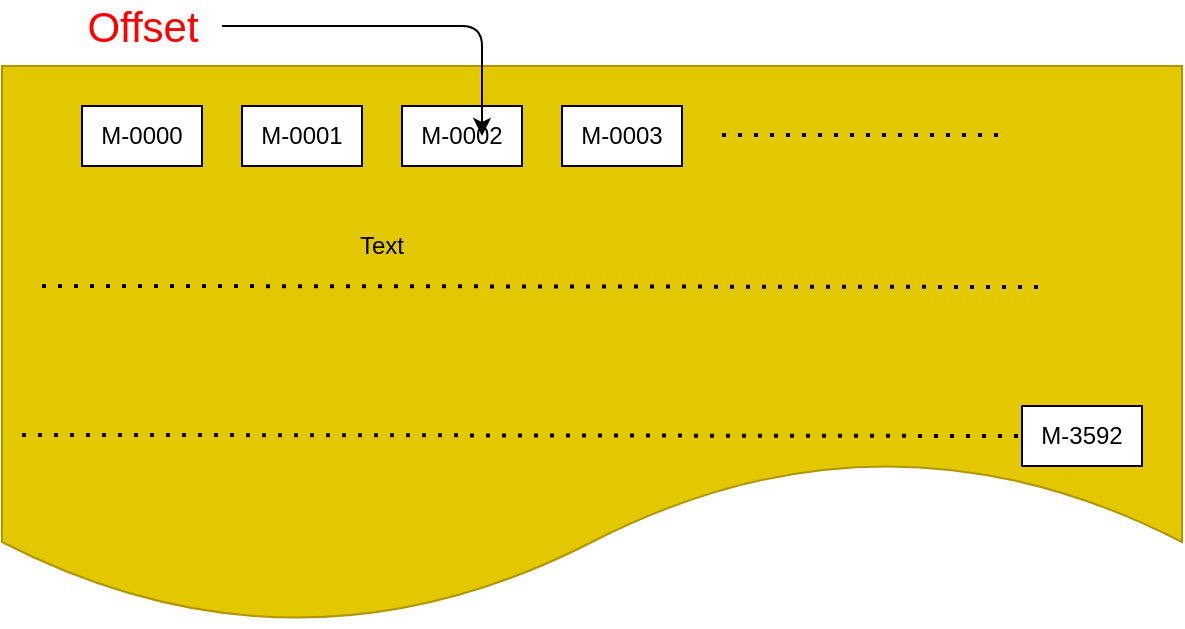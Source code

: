 <mxfile version="15.3.7" type="github">
  <diagram id="uQ8hiP1lU6Tk-ZPZOCrw" name="Page-1">
    <mxGraphModel dx="868" dy="393" grid="1" gridSize="10" guides="1" tooltips="1" connect="1" arrows="1" fold="1" page="1" pageScale="1" pageWidth="827" pageHeight="1169" math="0" shadow="0">
      <root>
        <mxCell id="0" />
        <mxCell id="1" parent="0" />
        <mxCell id="msbxE4lltYv8qvrZgKuZ-2" value="" style="shape=document;whiteSpace=wrap;html=1;boundedLbl=1;fillColor=#e3c800;strokeColor=#B09500;fontColor=#000000;" vertex="1" parent="1">
          <mxGeometry x="220" y="120" width="590" height="280" as="geometry" />
        </mxCell>
        <mxCell id="msbxE4lltYv8qvrZgKuZ-5" value="M-0000" style="rounded=0;whiteSpace=wrap;html=1;" vertex="1" parent="1">
          <mxGeometry x="260" y="140" width="60" height="30" as="geometry" />
        </mxCell>
        <mxCell id="msbxE4lltYv8qvrZgKuZ-6" value="M-0001" style="rounded=0;whiteSpace=wrap;html=1;" vertex="1" parent="1">
          <mxGeometry x="340" y="140" width="60" height="30" as="geometry" />
        </mxCell>
        <mxCell id="msbxE4lltYv8qvrZgKuZ-7" value="M-0002" style="rounded=0;whiteSpace=wrap;html=1;" vertex="1" parent="1">
          <mxGeometry x="420" y="140" width="60" height="30" as="geometry" />
        </mxCell>
        <mxCell id="msbxE4lltYv8qvrZgKuZ-10" value="M-0003" style="rounded=0;whiteSpace=wrap;html=1;" vertex="1" parent="1">
          <mxGeometry x="500" y="140" width="60" height="30" as="geometry" />
        </mxCell>
        <mxCell id="msbxE4lltYv8qvrZgKuZ-11" value="M-3592" style="rounded=0;whiteSpace=wrap;html=1;" vertex="1" parent="1">
          <mxGeometry x="730" y="290" width="60" height="30" as="geometry" />
        </mxCell>
        <mxCell id="msbxE4lltYv8qvrZgKuZ-12" value="" style="endArrow=none;dashed=1;html=1;dashPattern=1 3;strokeWidth=2;" edge="1" parent="1">
          <mxGeometry width="50" height="50" relative="1" as="geometry">
            <mxPoint x="230" y="304.5" as="sourcePoint" />
            <mxPoint x="730" y="305" as="targetPoint" />
            <Array as="points">
              <mxPoint x="280" y="304.5" />
            </Array>
          </mxGeometry>
        </mxCell>
        <mxCell id="msbxE4lltYv8qvrZgKuZ-15" value="" style="endArrow=none;dashed=1;html=1;dashPattern=1 3;strokeWidth=2;" edge="1" parent="1">
          <mxGeometry width="50" height="50" relative="1" as="geometry">
            <mxPoint x="580" y="154.5" as="sourcePoint" />
            <mxPoint x="720" y="154.5" as="targetPoint" />
            <Array as="points">
              <mxPoint x="630" y="154.5" />
            </Array>
          </mxGeometry>
        </mxCell>
        <mxCell id="msbxE4lltYv8qvrZgKuZ-17" value="" style="endArrow=none;dashed=1;html=1;dashPattern=1 3;strokeWidth=2;" edge="1" parent="1">
          <mxGeometry width="50" height="50" relative="1" as="geometry">
            <mxPoint x="240" y="230" as="sourcePoint" />
            <mxPoint x="740" y="230.5" as="targetPoint" />
            <Array as="points">
              <mxPoint x="290" y="230" />
            </Array>
          </mxGeometry>
        </mxCell>
        <mxCell id="msbxE4lltYv8qvrZgKuZ-18" value="" style="endArrow=classic;html=1;" edge="1" parent="1">
          <mxGeometry width="50" height="50" relative="1" as="geometry">
            <mxPoint x="330" y="100" as="sourcePoint" />
            <mxPoint x="460" y="155" as="targetPoint" />
            <Array as="points">
              <mxPoint x="460" y="100" />
            </Array>
          </mxGeometry>
        </mxCell>
        <mxCell id="msbxE4lltYv8qvrZgKuZ-19" value="Text" style="text;html=1;strokeColor=none;fillColor=none;align=center;verticalAlign=middle;whiteSpace=wrap;rounded=0;" vertex="1" parent="1">
          <mxGeometry x="390" y="200" width="40" height="20" as="geometry" />
        </mxCell>
        <mxCell id="msbxE4lltYv8qvrZgKuZ-20" value="&lt;font color=&quot;#ff0000&quot; style=&quot;font-size: 21px&quot;&gt;Offset&lt;/font&gt;" style="text;html=1;align=center;verticalAlign=middle;resizable=0;points=[];autosize=1;strokeColor=none;fillColor=none;" vertex="1" parent="1">
          <mxGeometry x="255" y="90" width="70" height="20" as="geometry" />
        </mxCell>
      </root>
    </mxGraphModel>
  </diagram>
</mxfile>
